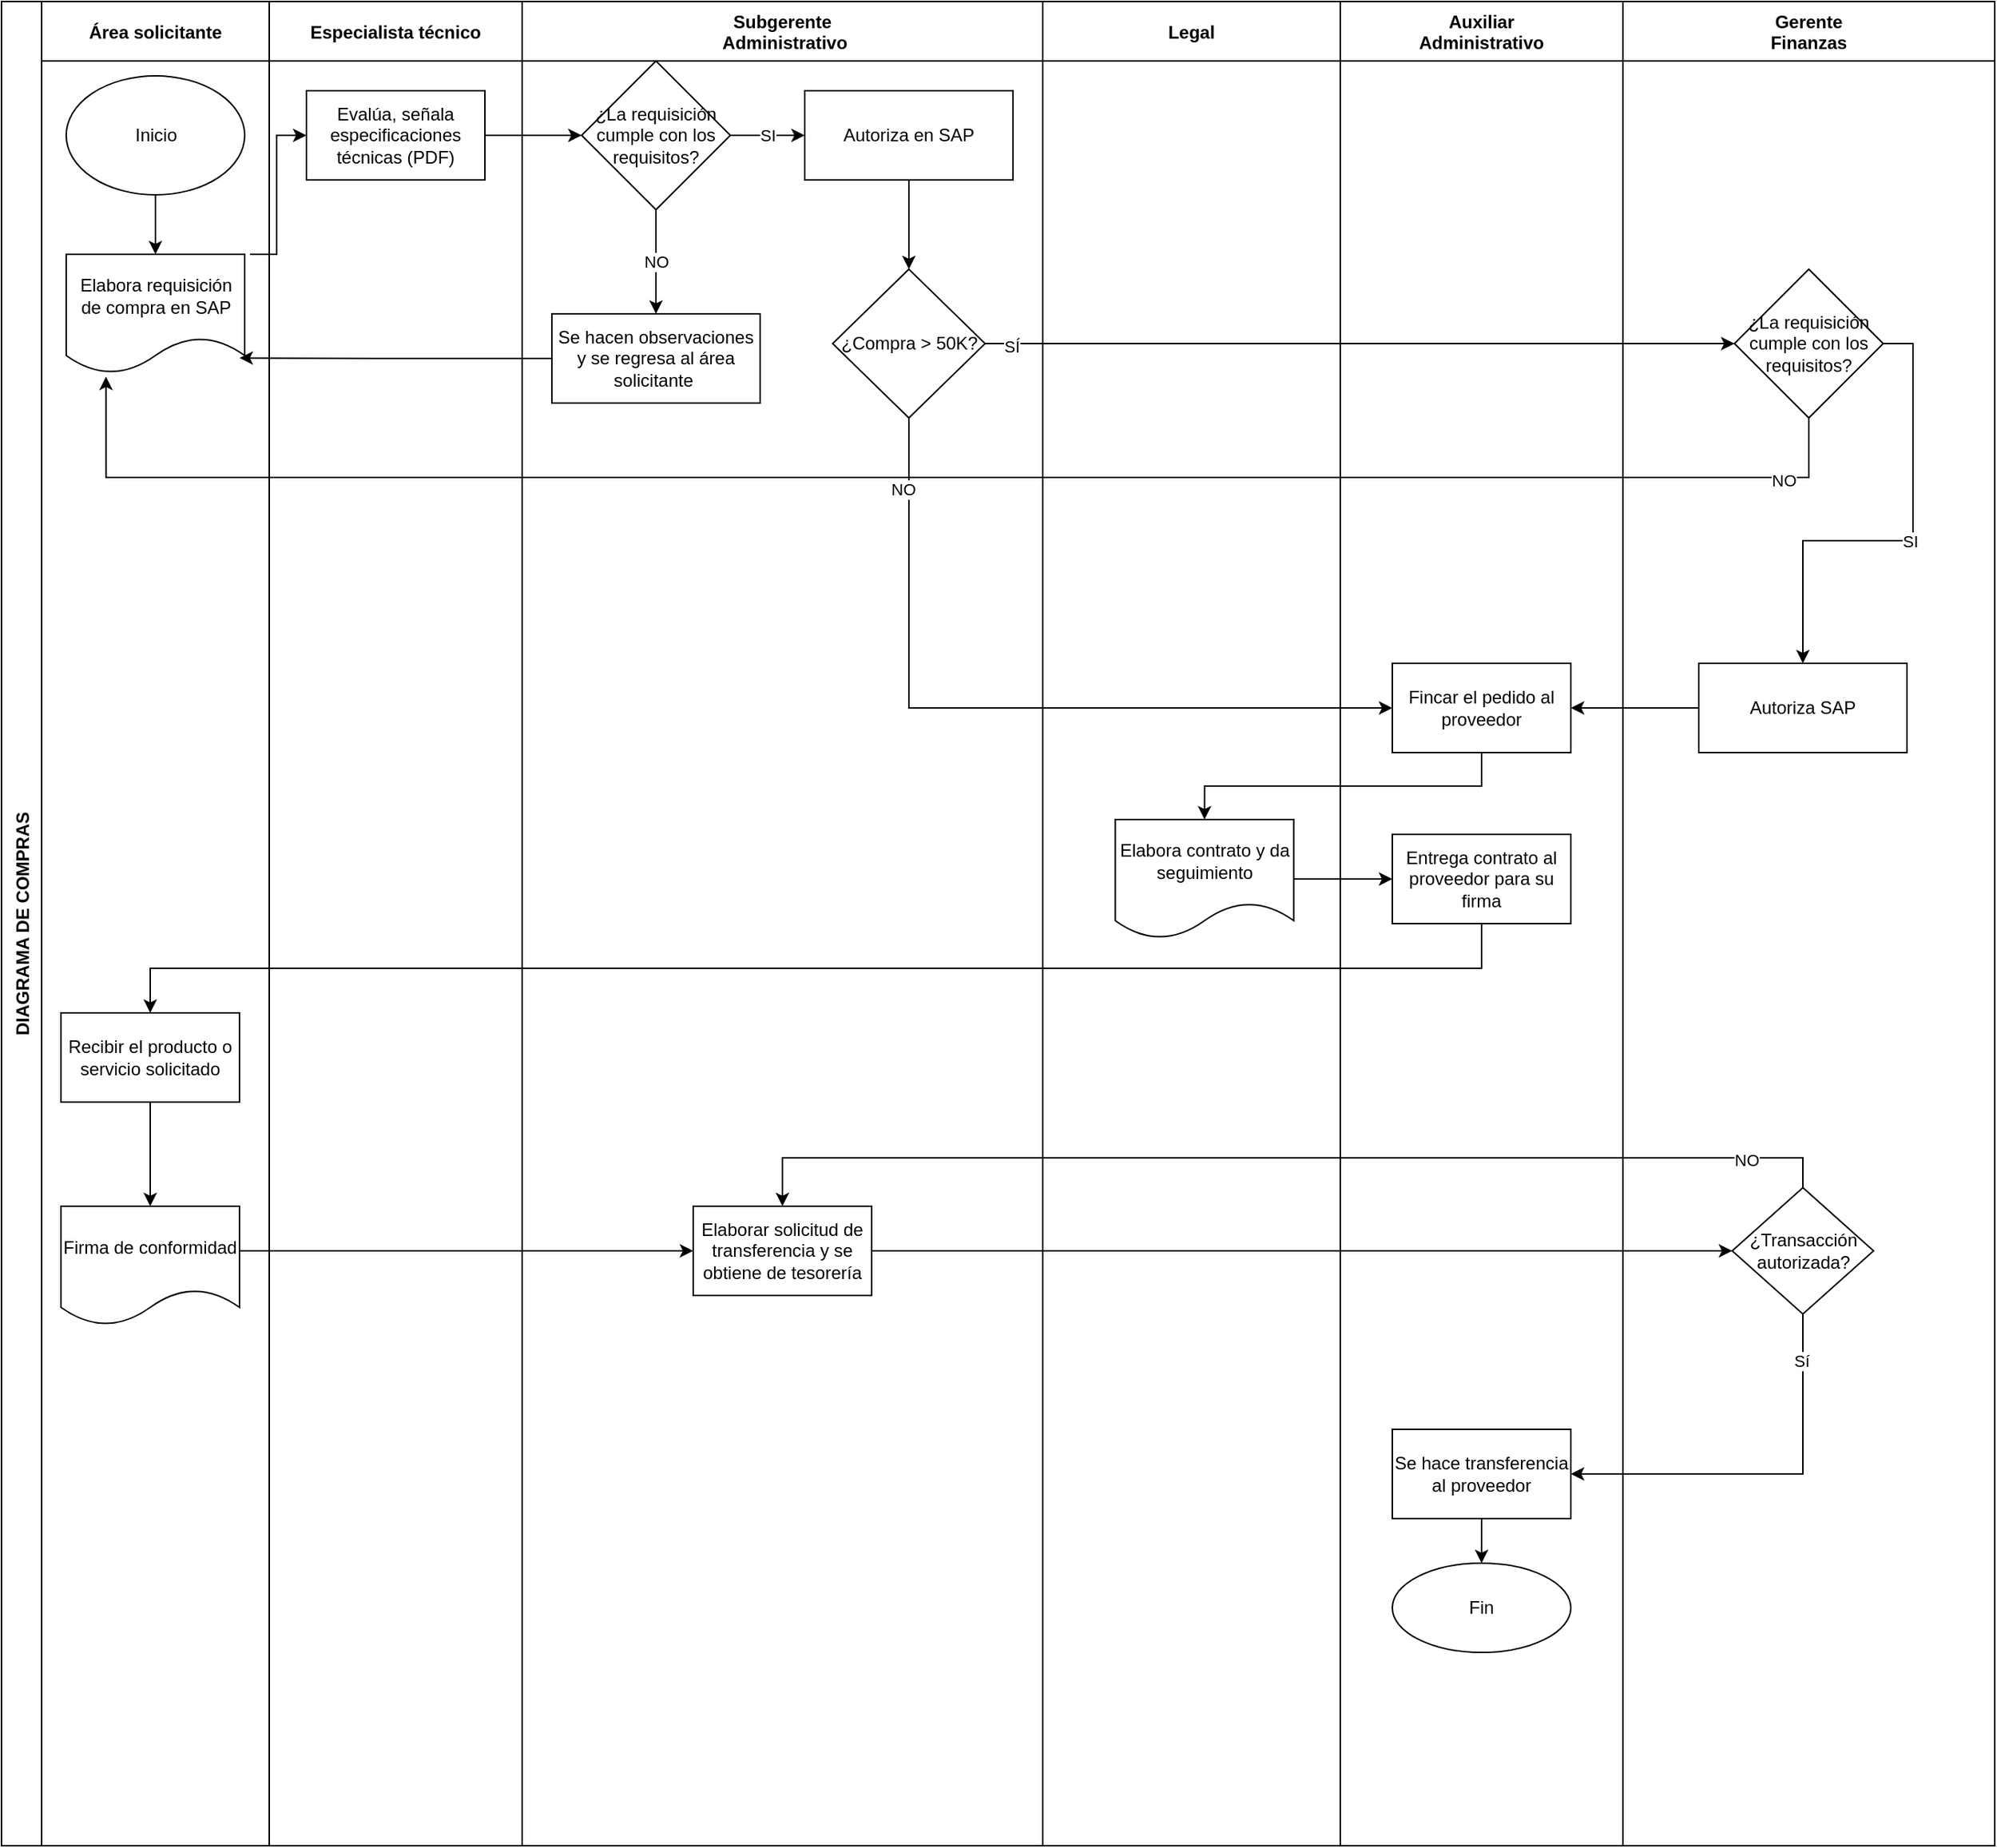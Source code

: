 <mxfile version="20.2.3" type="github">
  <diagram id="7JmZbwjB6ELUenlSnrYS" name="Page-1">
    <mxGraphModel dx="1278" dy="539" grid="1" gridSize="10" guides="1" tooltips="1" connect="1" arrows="1" fold="1" page="1" pageScale="1" pageWidth="827" pageHeight="1169" math="0" shadow="0">
      <root>
        <mxCell id="0" />
        <mxCell id="1" parent="0" />
        <mxCell id="d-YAenk6aBPuYDDSgrNd-1" value="DIAGRAMA DE COMPRAS" style="swimlane;childLayout=stackLayout;resizeParent=1;resizeParentMax=0;startSize=27;horizontal=0;horizontalStack=1;" parent="1" vertex="1">
          <mxGeometry x="30" y="80" width="900" height="1240" as="geometry" />
        </mxCell>
        <mxCell id="d-YAenk6aBPuYDDSgrNd-2" value="Área solicitante" style="swimlane;startSize=40;" parent="d-YAenk6aBPuYDDSgrNd-1" vertex="1">
          <mxGeometry x="27" width="153" height="1240" as="geometry" />
        </mxCell>
        <mxCell id="d-YAenk6aBPuYDDSgrNd-3" value="" style="edgeStyle=orthogonalEdgeStyle;rounded=0;orthogonalLoop=1;jettySize=auto;html=1;fontFamily=Helvetica;fontSize=12;fontColor=default;startSize=40;" parent="d-YAenk6aBPuYDDSgrNd-2" source="d-YAenk6aBPuYDDSgrNd-4" target="d-YAenk6aBPuYDDSgrNd-5" edge="1">
          <mxGeometry relative="1" as="geometry" />
        </mxCell>
        <mxCell id="d-YAenk6aBPuYDDSgrNd-4" value="Inicio" style="ellipse;whiteSpace=wrap;html=1;" parent="d-YAenk6aBPuYDDSgrNd-2" vertex="1">
          <mxGeometry x="16.5" y="50" width="120" height="80" as="geometry" />
        </mxCell>
        <mxCell id="d-YAenk6aBPuYDDSgrNd-5" value="Elabora requisición de compra en SAP" style="shape=document;whiteSpace=wrap;html=1;boundedLbl=1;rounded=0;glass=0;fontFamily=Helvetica;fontSize=12;fontColor=default;startSize=40;strokeColor=default;fillColor=default;" parent="d-YAenk6aBPuYDDSgrNd-2" vertex="1">
          <mxGeometry x="16.5" y="170" width="120" height="80" as="geometry" />
        </mxCell>
        <mxCell id="d-YAenk6aBPuYDDSgrNd-8" value="Firma de conformidad" style="shape=document;whiteSpace=wrap;html=1;boundedLbl=1;rounded=0;glass=0;fontFamily=Helvetica;fontSize=12;fontColor=default;startSize=40;strokeColor=default;fillColor=default;" parent="d-YAenk6aBPuYDDSgrNd-2" vertex="1">
          <mxGeometry x="13" y="810" width="120" height="80" as="geometry" />
        </mxCell>
        <mxCell id="d-YAenk6aBPuYDDSgrNd-7" value="Recibir el producto o servicio solicitado" style="whiteSpace=wrap;html=1;rounded=0;glass=0;startSize=40;" parent="d-YAenk6aBPuYDDSgrNd-2" vertex="1">
          <mxGeometry x="13" y="680" width="120" height="60" as="geometry" />
        </mxCell>
        <mxCell id="d-YAenk6aBPuYDDSgrNd-6" style="edgeStyle=orthogonalEdgeStyle;rounded=0;orthogonalLoop=1;jettySize=auto;html=1;exitX=0.5;exitY=1;exitDx=0;exitDy=0;entryX=0.5;entryY=0;entryDx=0;entryDy=0;fontFamily=Helvetica;fontSize=12;fontColor=default;startSize=40;" parent="d-YAenk6aBPuYDDSgrNd-2" source="d-YAenk6aBPuYDDSgrNd-7" target="d-YAenk6aBPuYDDSgrNd-8" edge="1">
          <mxGeometry relative="1" as="geometry" />
        </mxCell>
        <mxCell id="d-YAenk6aBPuYDDSgrNd-34" value="Especialista técnico" style="swimlane;startSize=40;" parent="d-YAenk6aBPuYDDSgrNd-1" vertex="1">
          <mxGeometry x="180" width="170" height="1240" as="geometry" />
        </mxCell>
        <mxCell id="d-YAenk6aBPuYDDSgrNd-35" value="Evalúa, señala especificaciones técnicas (PDF)" style="whiteSpace=wrap;html=1;rounded=0;glass=0;startSize=40;" parent="d-YAenk6aBPuYDDSgrNd-34" vertex="1">
          <mxGeometry x="25" y="60" width="120" height="60" as="geometry" />
        </mxCell>
        <mxCell id="d-YAenk6aBPuYDDSgrNd-9" value="Subgerente&#xa; Administrativo" style="swimlane;startSize=40;rounded=0;glass=0;" parent="d-YAenk6aBPuYDDSgrNd-1" vertex="1">
          <mxGeometry x="350" width="350" height="1240" as="geometry">
            <mxRectangle x="147" width="30" height="480" as="alternateBounds" />
          </mxGeometry>
        </mxCell>
        <mxCell id="d-YAenk6aBPuYDDSgrNd-13" value="Elaborar solicitud de transferencia y se obtiene de tesorería" style="whiteSpace=wrap;html=1;rounded=0;glass=0;startSize=40;" parent="d-YAenk6aBPuYDDSgrNd-9" vertex="1">
          <mxGeometry x="115" y="810" width="120" height="60" as="geometry" />
        </mxCell>
        <mxCell id="d-YAenk6aBPuYDDSgrNd-82" value="NO" style="edgeStyle=orthogonalEdgeStyle;rounded=0;orthogonalLoop=1;jettySize=auto;html=1;exitX=0.5;exitY=1;exitDx=0;exitDy=0;entryX=0.5;entryY=0;entryDx=0;entryDy=0;" parent="d-YAenk6aBPuYDDSgrNd-9" source="d-YAenk6aBPuYDDSgrNd-64" target="d-YAenk6aBPuYDDSgrNd-65" edge="1">
          <mxGeometry relative="1" as="geometry" />
        </mxCell>
        <mxCell id="d-YAenk6aBPuYDDSgrNd-84" value="SI" style="edgeStyle=orthogonalEdgeStyle;rounded=0;orthogonalLoop=1;jettySize=auto;html=1;exitX=1;exitY=0.5;exitDx=0;exitDy=0;" parent="d-YAenk6aBPuYDDSgrNd-9" source="d-YAenk6aBPuYDDSgrNd-64" target="d-YAenk6aBPuYDDSgrNd-68" edge="1">
          <mxGeometry relative="1" as="geometry" />
        </mxCell>
        <mxCell id="d-YAenk6aBPuYDDSgrNd-64" value="¿La requisición cumple con los requisitos?" style="rhombus;whiteSpace=wrap;html=1;" parent="d-YAenk6aBPuYDDSgrNd-9" vertex="1">
          <mxGeometry x="40" y="40" width="100" height="100" as="geometry" />
        </mxCell>
        <mxCell id="d-YAenk6aBPuYDDSgrNd-65" value="Se hacen observaciones y se regresa al área solicitante&amp;nbsp;" style="whiteSpace=wrap;html=1;" parent="d-YAenk6aBPuYDDSgrNd-9" vertex="1">
          <mxGeometry x="20" y="210" width="140" height="60" as="geometry" />
        </mxCell>
        <mxCell id="0Nzun53MJuVSce3-FnU2-1" style="edgeStyle=orthogonalEdgeStyle;rounded=0;orthogonalLoop=1;jettySize=auto;html=1;exitX=0.5;exitY=1;exitDx=0;exitDy=0;entryX=0.5;entryY=0;entryDx=0;entryDy=0;" edge="1" parent="d-YAenk6aBPuYDDSgrNd-9" source="d-YAenk6aBPuYDDSgrNd-68" target="d-YAenk6aBPuYDDSgrNd-25">
          <mxGeometry relative="1" as="geometry" />
        </mxCell>
        <mxCell id="d-YAenk6aBPuYDDSgrNd-68" value="Autoriza en SAP" style="rounded=0;whiteSpace=wrap;html=1;" parent="d-YAenk6aBPuYDDSgrNd-9" vertex="1">
          <mxGeometry x="190" y="60" width="140" height="60" as="geometry" />
        </mxCell>
        <mxCell id="d-YAenk6aBPuYDDSgrNd-25" value="¿Compra &amp;gt; 50K?" style="rhombus;whiteSpace=wrap;html=1;rounded=0;glass=0;fontFamily=Helvetica;fontSize=12;fontColor=default;startSize=40;strokeColor=default;fillColor=default;" parent="d-YAenk6aBPuYDDSgrNd-9" vertex="1">
          <mxGeometry x="208.75" y="180" width="102.5" height="100" as="geometry" />
        </mxCell>
        <mxCell id="d-YAenk6aBPuYDDSgrNd-14" value="    Jefe recursos &#xa;materiales" style="swimlane;startSize=40;" parent="d-YAenk6aBPuYDDSgrNd-1" vertex="1">
          <mxGeometry x="700" width="200" height="1240" as="geometry" />
        </mxCell>
        <mxCell id="d-YAenk6aBPuYDDSgrNd-16" value="Legal" style="swimlane;startSize=40;" parent="d-YAenk6aBPuYDDSgrNd-14" vertex="1">
          <mxGeometry width="200" height="1240" as="geometry" />
        </mxCell>
        <mxCell id="d-YAenk6aBPuYDDSgrNd-106" value="Elabora contrato y da seguimiento" style="shape=document;whiteSpace=wrap;html=1;boundedLbl=1;rounded=0;glass=0;fontFamily=Helvetica;fontSize=12;fontColor=default;startSize=40;strokeColor=default;fillColor=default;" parent="d-YAenk6aBPuYDDSgrNd-16" vertex="1">
          <mxGeometry x="48.75" y="550" width="120" height="80" as="geometry" />
        </mxCell>
        <mxCell id="d-YAenk6aBPuYDDSgrNd-51" value="" style="edgeStyle=orthogonalEdgeStyle;rounded=0;orthogonalLoop=1;jettySize=auto;html=1;fontFamily=Helvetica;fontSize=12;fontColor=default;startSize=40;" parent="d-YAenk6aBPuYDDSgrNd-1" source="d-YAenk6aBPuYDDSgrNd-8" target="d-YAenk6aBPuYDDSgrNd-13" edge="1">
          <mxGeometry relative="1" as="geometry">
            <Array as="points">
              <mxPoint x="340" y="840" />
              <mxPoint x="340" y="840" />
            </Array>
          </mxGeometry>
        </mxCell>
        <mxCell id="d-YAenk6aBPuYDDSgrNd-81" style="edgeStyle=orthogonalEdgeStyle;rounded=0;orthogonalLoop=1;jettySize=auto;html=1;entryX=0;entryY=0.5;entryDx=0;entryDy=0;" parent="d-YAenk6aBPuYDDSgrNd-1" target="d-YAenk6aBPuYDDSgrNd-35" edge="1">
          <mxGeometry relative="1" as="geometry">
            <mxPoint x="167" y="170" as="sourcePoint" />
            <Array as="points">
              <mxPoint x="185" y="170" />
              <mxPoint x="185" y="90" />
            </Array>
          </mxGeometry>
        </mxCell>
        <mxCell id="d-YAenk6aBPuYDDSgrNd-83" style="edgeStyle=orthogonalEdgeStyle;rounded=0;orthogonalLoop=1;jettySize=auto;html=1;exitX=0;exitY=0.5;exitDx=0;exitDy=0;entryX=0.971;entryY=0.871;entryDx=0;entryDy=0;entryPerimeter=0;" parent="d-YAenk6aBPuYDDSgrNd-1" source="d-YAenk6aBPuYDDSgrNd-65" target="d-YAenk6aBPuYDDSgrNd-5" edge="1">
          <mxGeometry relative="1" as="geometry" />
        </mxCell>
        <mxCell id="d-YAenk6aBPuYDDSgrNd-88" style="edgeStyle=orthogonalEdgeStyle;rounded=0;orthogonalLoop=1;jettySize=auto;html=1;exitX=1;exitY=0.5;exitDx=0;exitDy=0;entryX=0;entryY=0.5;entryDx=0;entryDy=0;" parent="d-YAenk6aBPuYDDSgrNd-1" source="d-YAenk6aBPuYDDSgrNd-35" target="d-YAenk6aBPuYDDSgrNd-64" edge="1">
          <mxGeometry relative="1" as="geometry" />
        </mxCell>
        <mxCell id="d-YAenk6aBPuYDDSgrNd-36" value="Gerente &#xa;Finanzas" style="swimlane;startSize=40;" parent="1" vertex="1">
          <mxGeometry x="1120" y="80" width="250" height="1240" as="geometry" />
        </mxCell>
        <mxCell id="d-YAenk6aBPuYDDSgrNd-90" value="¿La requisición cumple con los requisitos?" style="rhombus;whiteSpace=wrap;html=1;" parent="d-YAenk6aBPuYDDSgrNd-36" vertex="1">
          <mxGeometry x="75" y="180" width="100" height="100" as="geometry" />
        </mxCell>
        <mxCell id="d-YAenk6aBPuYDDSgrNd-113" value="¿Transacción autorizada?" style="rhombus;whiteSpace=wrap;html=1;" parent="d-YAenk6aBPuYDDSgrNd-36" vertex="1">
          <mxGeometry x="73.5" y="797.5" width="95" height="85" as="geometry" />
        </mxCell>
        <mxCell id="d-YAenk6aBPuYDDSgrNd-114" value="Autoriza SAP" style="rounded=0;whiteSpace=wrap;html=1;" parent="d-YAenk6aBPuYDDSgrNd-36" vertex="1">
          <mxGeometry x="51" y="445" width="140" height="60" as="geometry" />
        </mxCell>
        <mxCell id="d-YAenk6aBPuYDDSgrNd-96" value="SI" style="edgeStyle=orthogonalEdgeStyle;rounded=0;orthogonalLoop=1;jettySize=auto;html=1;exitX=1;exitY=0.5;exitDx=0;exitDy=0;" parent="d-YAenk6aBPuYDDSgrNd-36" source="d-YAenk6aBPuYDDSgrNd-90" target="d-YAenk6aBPuYDDSgrNd-114" edge="1">
          <mxGeometry relative="1" as="geometry" />
        </mxCell>
        <mxCell id="d-YAenk6aBPuYDDSgrNd-91" style="edgeStyle=orthogonalEdgeStyle;rounded=0;orthogonalLoop=1;jettySize=auto;html=1;exitX=1;exitY=0.5;exitDx=0;exitDy=0;" parent="1" source="d-YAenk6aBPuYDDSgrNd-25" target="d-YAenk6aBPuYDDSgrNd-90" edge="1">
          <mxGeometry relative="1" as="geometry" />
        </mxCell>
        <mxCell id="d-YAenk6aBPuYDDSgrNd-94" value="SÍ" style="edgeLabel;html=1;align=center;verticalAlign=middle;resizable=0;points=[];" parent="d-YAenk6aBPuYDDSgrNd-91" vertex="1" connectable="0">
          <mxGeometry x="-0.93" y="-2" relative="1" as="geometry">
            <mxPoint as="offset" />
          </mxGeometry>
        </mxCell>
        <mxCell id="d-YAenk6aBPuYDDSgrNd-98" style="edgeStyle=orthogonalEdgeStyle;rounded=0;orthogonalLoop=1;jettySize=auto;html=1;exitX=0.5;exitY=1;exitDx=0;exitDy=0;entryX=0.223;entryY=1.028;entryDx=0;entryDy=0;entryPerimeter=0;" parent="1" source="d-YAenk6aBPuYDDSgrNd-90" target="d-YAenk6aBPuYDDSgrNd-5" edge="1">
          <mxGeometry relative="1" as="geometry">
            <Array as="points">
              <mxPoint x="1245" y="400" />
              <mxPoint x="100" y="400" />
            </Array>
          </mxGeometry>
        </mxCell>
        <mxCell id="d-YAenk6aBPuYDDSgrNd-99" value="NO" style="edgeLabel;html=1;align=center;verticalAlign=middle;resizable=0;points=[];" parent="d-YAenk6aBPuYDDSgrNd-98" vertex="1" connectable="0">
          <mxGeometry x="-0.908" y="2" relative="1" as="geometry">
            <mxPoint as="offset" />
          </mxGeometry>
        </mxCell>
        <mxCell id="d-YAenk6aBPuYDDSgrNd-100" style="edgeStyle=orthogonalEdgeStyle;rounded=0;orthogonalLoop=1;jettySize=auto;html=1;exitX=0.5;exitY=1;exitDx=0;exitDy=0;entryX=0;entryY=0.5;entryDx=0;entryDy=0;" parent="1" source="d-YAenk6aBPuYDDSgrNd-25" target="d-YAenk6aBPuYDDSgrNd-95" edge="1">
          <mxGeometry relative="1" as="geometry" />
        </mxCell>
        <mxCell id="d-YAenk6aBPuYDDSgrNd-101" value="NO" style="edgeLabel;html=1;align=center;verticalAlign=middle;resizable=0;points=[];" parent="d-YAenk6aBPuYDDSgrNd-100" vertex="1" connectable="0">
          <mxGeometry x="-0.817" y="-4" relative="1" as="geometry">
            <mxPoint as="offset" />
          </mxGeometry>
        </mxCell>
        <mxCell id="d-YAenk6aBPuYDDSgrNd-107" style="edgeStyle=orthogonalEdgeStyle;rounded=0;orthogonalLoop=1;jettySize=auto;html=1;exitX=0.5;exitY=1;exitDx=0;exitDy=0;entryX=0.5;entryY=0;entryDx=0;entryDy=0;" parent="1" source="d-YAenk6aBPuYDDSgrNd-95" target="d-YAenk6aBPuYDDSgrNd-106" edge="1">
          <mxGeometry relative="1" as="geometry" />
        </mxCell>
        <mxCell id="d-YAenk6aBPuYDDSgrNd-111" style="edgeStyle=orthogonalEdgeStyle;rounded=0;orthogonalLoop=1;jettySize=auto;html=1;exitX=1;exitY=0.5;exitDx=0;exitDy=0;entryX=0;entryY=0.5;entryDx=0;entryDy=0;" parent="1" source="d-YAenk6aBPuYDDSgrNd-106" target="d-YAenk6aBPuYDDSgrNd-30" edge="1">
          <mxGeometry relative="1" as="geometry" />
        </mxCell>
        <mxCell id="d-YAenk6aBPuYDDSgrNd-23" value="Auxiliar &#xa;Administrativo" style="swimlane;startSize=40;" parent="1" vertex="1">
          <mxGeometry x="930" y="80" width="190" height="1240" as="geometry" />
        </mxCell>
        <mxCell id="d-YAenk6aBPuYDDSgrNd-28" value="" style="edgeStyle=orthogonalEdgeStyle;rounded=0;orthogonalLoop=1;jettySize=auto;html=1;fontFamily=Helvetica;fontSize=12;fontColor=default;startSize=40;" parent="d-YAenk6aBPuYDDSgrNd-23" edge="1">
          <mxGeometry relative="1" as="geometry">
            <mxPoint x="95" y="535" as="targetPoint" />
          </mxGeometry>
        </mxCell>
        <mxCell id="d-YAenk6aBPuYDDSgrNd-30" value="Entrega contrato al proveedor para su firma" style="whiteSpace=wrap;html=1;rounded=0;glass=0;startSize=40;" parent="d-YAenk6aBPuYDDSgrNd-23" vertex="1">
          <mxGeometry x="35" y="560" width="120" height="60" as="geometry" />
        </mxCell>
        <mxCell id="d-YAenk6aBPuYDDSgrNd-31" value="Se hace transferencia al proveedor" style="whiteSpace=wrap;html=1;rounded=0;glass=0;startSize=40;" parent="d-YAenk6aBPuYDDSgrNd-23" vertex="1">
          <mxGeometry x="35" y="960" width="120" height="60" as="geometry" />
        </mxCell>
        <mxCell id="d-YAenk6aBPuYDDSgrNd-32" value="Fin" style="ellipse;whiteSpace=wrap;html=1;rounded=0;glass=0;startSize=40;" parent="d-YAenk6aBPuYDDSgrNd-23" vertex="1">
          <mxGeometry x="35" y="1050" width="120" height="60" as="geometry" />
        </mxCell>
        <mxCell id="d-YAenk6aBPuYDDSgrNd-33" value="" style="edgeStyle=orthogonalEdgeStyle;rounded=0;orthogonalLoop=1;jettySize=auto;html=1;fontFamily=Helvetica;fontSize=12;fontColor=default;startSize=40;" parent="d-YAenk6aBPuYDDSgrNd-23" source="d-YAenk6aBPuYDDSgrNd-31" target="d-YAenk6aBPuYDDSgrNd-32" edge="1">
          <mxGeometry relative="1" as="geometry" />
        </mxCell>
        <mxCell id="d-YAenk6aBPuYDDSgrNd-95" value="&lt;span&gt;Fincar el pedido al proveedor&lt;/span&gt;" style="whiteSpace=wrap;html=1;" parent="d-YAenk6aBPuYDDSgrNd-23" vertex="1">
          <mxGeometry x="35" y="445" width="120" height="60" as="geometry" />
        </mxCell>
        <mxCell id="d-YAenk6aBPuYDDSgrNd-112" style="edgeStyle=orthogonalEdgeStyle;rounded=0;orthogonalLoop=1;jettySize=auto;html=1;exitX=0.5;exitY=1;exitDx=0;exitDy=0;entryX=0.5;entryY=0;entryDx=0;entryDy=0;" parent="1" source="d-YAenk6aBPuYDDSgrNd-30" target="d-YAenk6aBPuYDDSgrNd-7" edge="1">
          <mxGeometry relative="1" as="geometry" />
        </mxCell>
        <mxCell id="d-YAenk6aBPuYDDSgrNd-115" value="" style="edgeStyle=orthogonalEdgeStyle;rounded=0;orthogonalLoop=1;jettySize=auto;html=1;" parent="1" source="d-YAenk6aBPuYDDSgrNd-114" target="d-YAenk6aBPuYDDSgrNd-95" edge="1">
          <mxGeometry relative="1" as="geometry" />
        </mxCell>
        <mxCell id="d-YAenk6aBPuYDDSgrNd-116" style="edgeStyle=orthogonalEdgeStyle;rounded=0;orthogonalLoop=1;jettySize=auto;html=1;entryX=1;entryY=0.5;entryDx=0;entryDy=0;exitX=0.5;exitY=1;exitDx=0;exitDy=0;" parent="1" source="d-YAenk6aBPuYDDSgrNd-113" target="d-YAenk6aBPuYDDSgrNd-31" edge="1">
          <mxGeometry relative="1" as="geometry">
            <Array as="points">
              <mxPoint x="1241" y="1070" />
            </Array>
          </mxGeometry>
        </mxCell>
        <mxCell id="d-YAenk6aBPuYDDSgrNd-117" value="Sí" style="edgeLabel;html=1;align=center;verticalAlign=middle;resizable=0;points=[];" parent="d-YAenk6aBPuYDDSgrNd-116" vertex="1" connectable="0">
          <mxGeometry x="-0.772" y="-1" relative="1" as="geometry">
            <mxPoint y="1" as="offset" />
          </mxGeometry>
        </mxCell>
        <mxCell id="d-YAenk6aBPuYDDSgrNd-118" style="edgeStyle=orthogonalEdgeStyle;rounded=0;orthogonalLoop=1;jettySize=auto;html=1;exitX=0.5;exitY=0;exitDx=0;exitDy=0;entryX=0.5;entryY=0;entryDx=0;entryDy=0;" parent="1" source="d-YAenk6aBPuYDDSgrNd-113" target="d-YAenk6aBPuYDDSgrNd-13" edge="1">
          <mxGeometry relative="1" as="geometry" />
        </mxCell>
        <mxCell id="d-YAenk6aBPuYDDSgrNd-119" value="NO" style="edgeLabel;html=1;align=center;verticalAlign=middle;resizable=0;points=[];" parent="d-YAenk6aBPuYDDSgrNd-118" vertex="1" connectable="0">
          <mxGeometry x="-0.84" y="1" relative="1" as="geometry">
            <mxPoint x="1" as="offset" />
          </mxGeometry>
        </mxCell>
        <mxCell id="d-YAenk6aBPuYDDSgrNd-120" style="edgeStyle=orthogonalEdgeStyle;rounded=0;orthogonalLoop=1;jettySize=auto;html=1;exitX=1;exitY=0.5;exitDx=0;exitDy=0;entryX=0;entryY=0.5;entryDx=0;entryDy=0;" parent="1" source="d-YAenk6aBPuYDDSgrNd-13" target="d-YAenk6aBPuYDDSgrNd-113" edge="1">
          <mxGeometry relative="1" as="geometry" />
        </mxCell>
      </root>
    </mxGraphModel>
  </diagram>
</mxfile>
